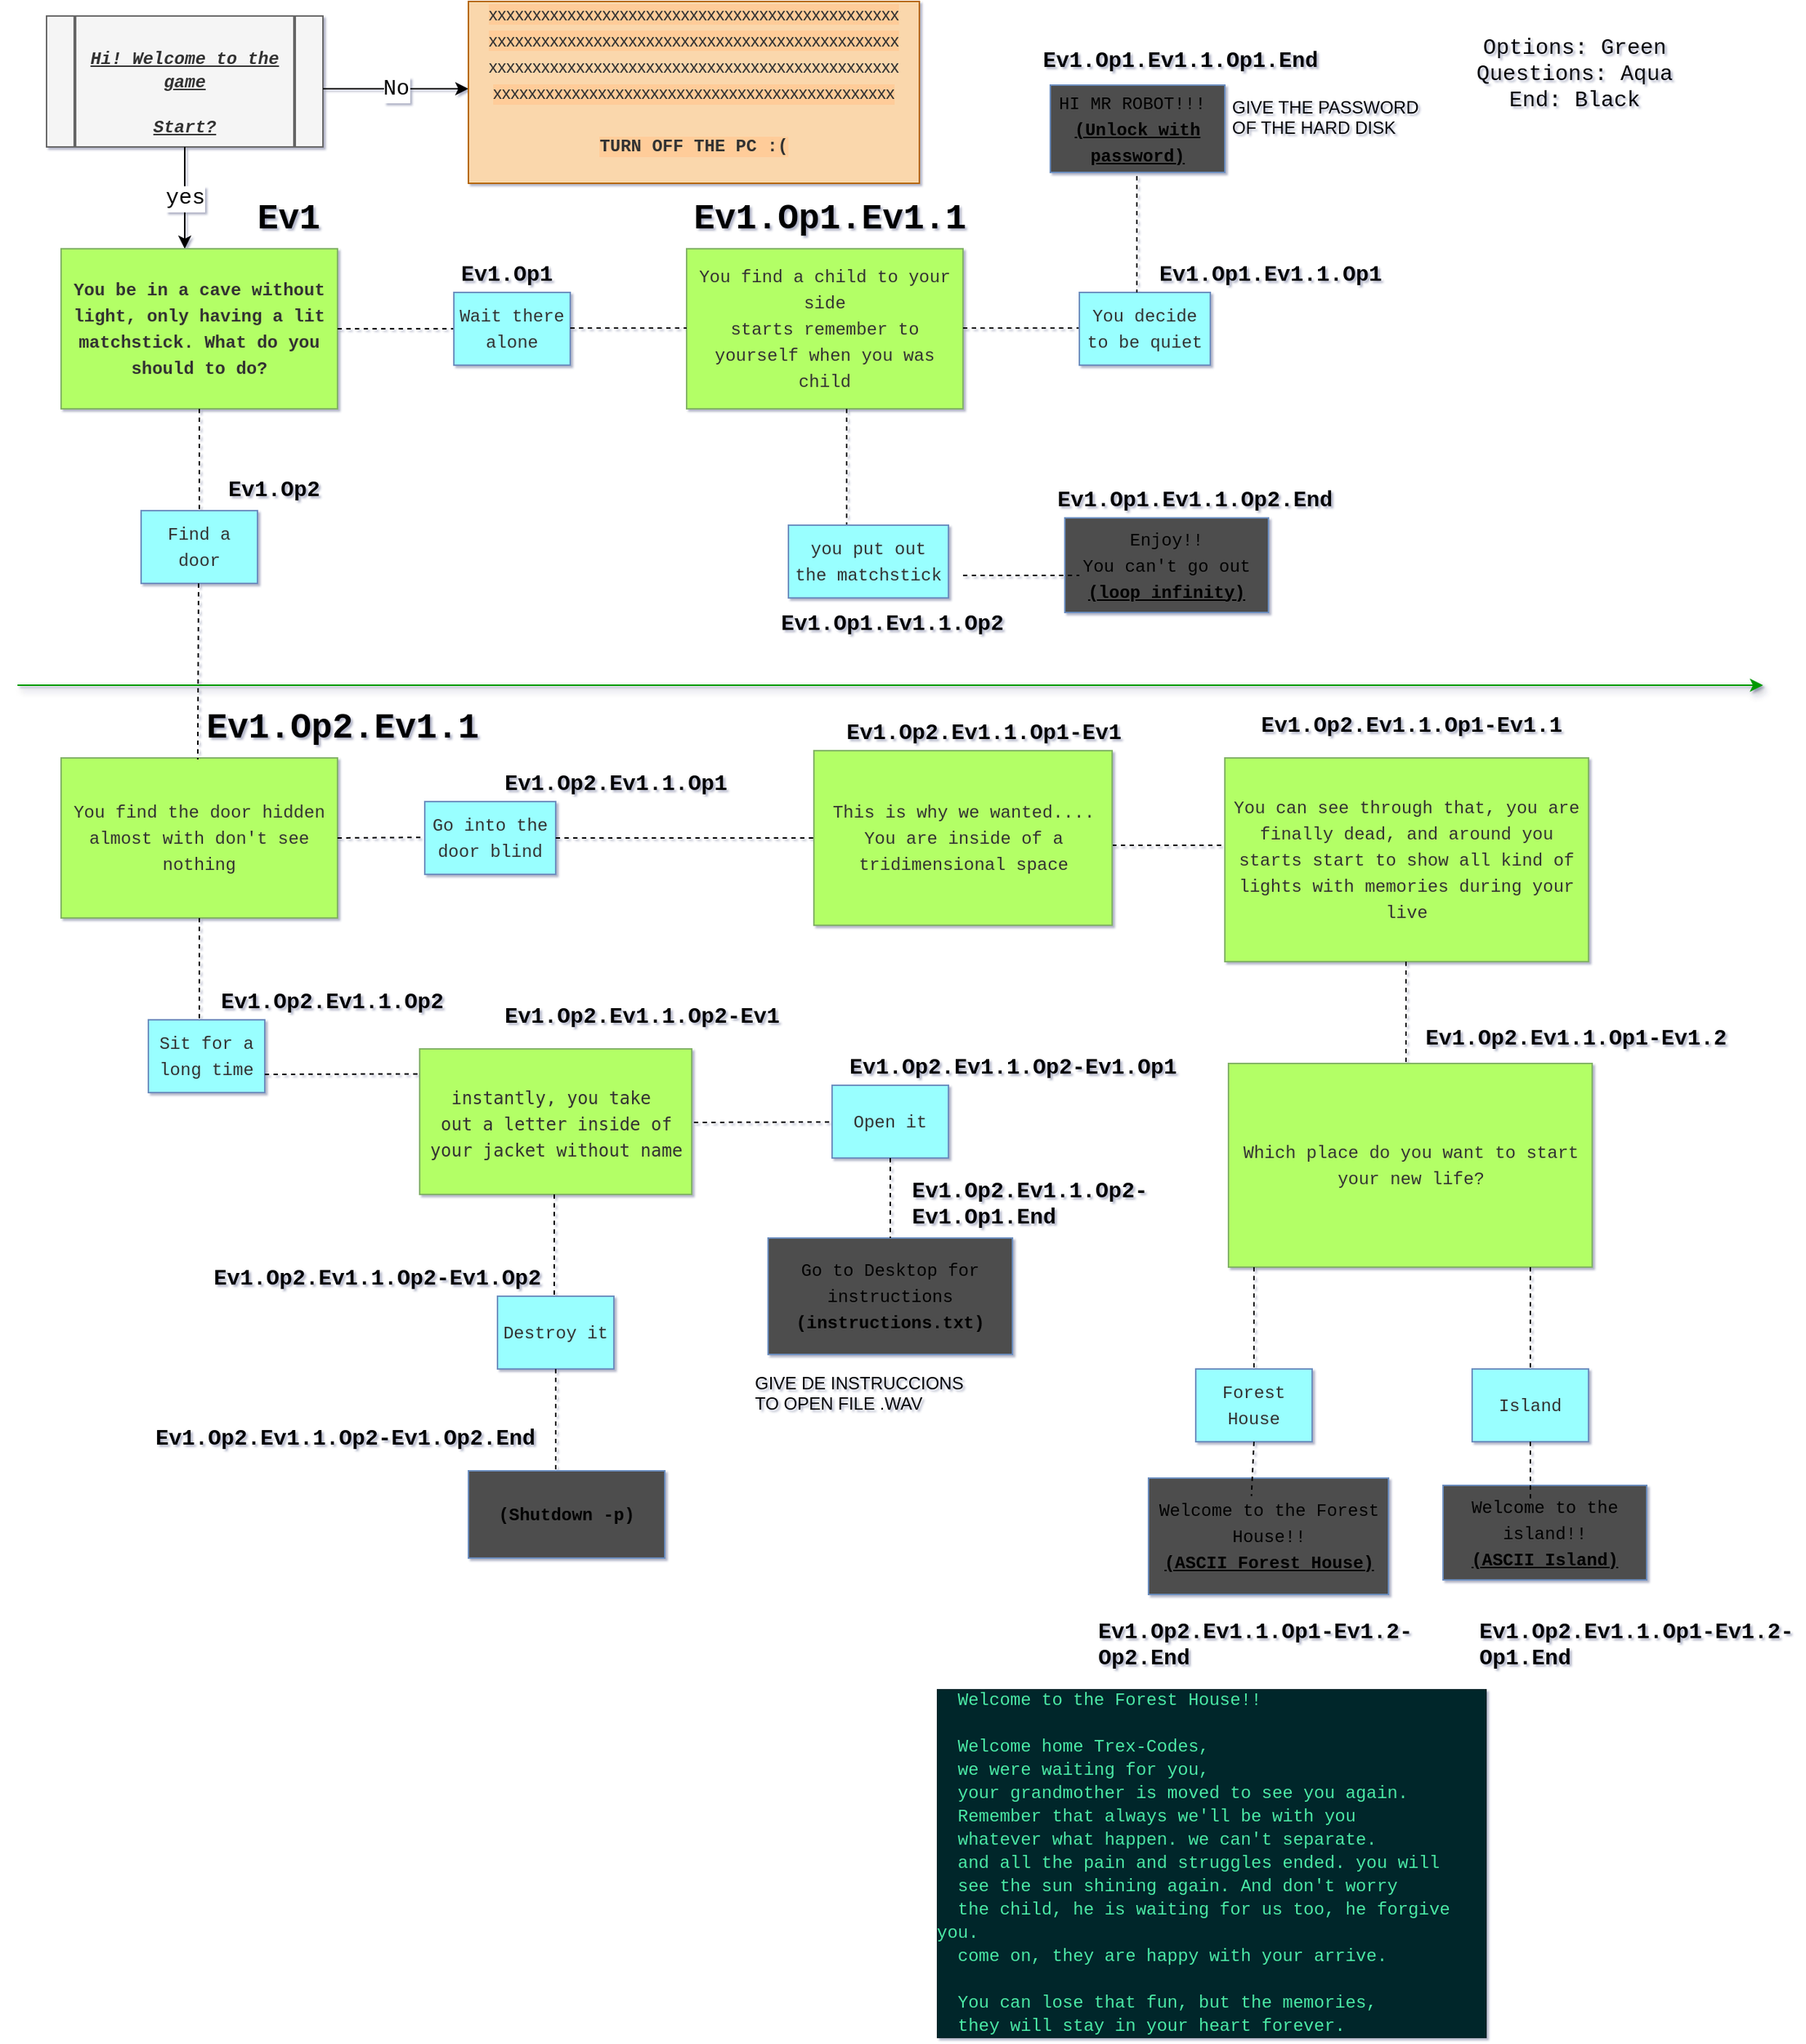 <mxfile>
    <diagram id="9uVwyfsfCK1pvOovjBuG" name="Página-1">
        <mxGraphModel dx="960" dy="790" grid="1" gridSize="10" guides="1" tooltips="1" connect="1" arrows="1" fold="1" page="0" pageScale="1" pageWidth="1200" pageHeight="1920" background="none" math="0" shadow="1">
            <root>
                <mxCell id="0"/>
                <mxCell id="1" parent="0"/>
                <mxCell id="Qtg1uJjCrPA5Q5Fs2Zk5-1" value="" style="shape=process;whiteSpace=wrap;html=1;backgroundOutline=1;fillColor=#f5f5f5;strokeColor=#666666;fontColor=#333333;" parent="1" vertex="1">
                    <mxGeometry x="20" y="20" width="190" height="90" as="geometry"/>
                </mxCell>
                <mxCell id="Qtg1uJjCrPA5Q5Fs2Zk5-2" value="&lt;b&gt;&lt;i&gt;&lt;u&gt;&lt;font face=&quot;Courier New&quot;&gt;&lt;br&gt;Hi! Welcome to the game&lt;br&gt;&lt;br&gt;Start?&lt;/font&gt;&lt;/u&gt;&lt;/i&gt;&lt;/b&gt;" style="text;html=1;fillColor=#f5f5f5;align=center;verticalAlign=middle;whiteSpace=wrap;rounded=0;strokeColor=#666666;fontColor=#333333;" parent="1" vertex="1">
                    <mxGeometry x="40" y="20" width="150" height="90" as="geometry"/>
                </mxCell>
                <mxCell id="Qtg1uJjCrPA5Q5Fs2Zk5-4" value="&lt;font style=&quot;font-size: 15px;&quot;&gt;No&lt;br&gt;&lt;/font&gt;" style="endArrow=classic;html=1;rounded=0;fontFamily=Courier New;" parent="1" edge="1">
                    <mxGeometry relative="1" as="geometry">
                        <mxPoint x="210" y="70" as="sourcePoint"/>
                        <mxPoint x="310" y="70" as="targetPoint"/>
                        <Array as="points"/>
                    </mxGeometry>
                </mxCell>
                <mxCell id="Qtg1uJjCrPA5Q5Fs2Zk5-6" value="&lt;font style=&quot;font-size: 15px;&quot;&gt;yes&lt;/font&gt;" style="endArrow=classic;html=1;rounded=0;fontFamily=Courier New;exitX=0.5;exitY=1;exitDx=0;exitDy=0;" parent="1" source="Qtg1uJjCrPA5Q5Fs2Zk5-2" edge="1">
                    <mxGeometry relative="1" as="geometry">
                        <mxPoint x="120" y="150" as="sourcePoint"/>
                        <mxPoint x="115" y="180" as="targetPoint"/>
                        <Array as="points"/>
                    </mxGeometry>
                </mxCell>
                <mxCell id="Qtg1uJjCrPA5Q5Fs2Zk5-8" value="Text" style="text;html=1;align=center;verticalAlign=middle;resizable=0;points=[];autosize=1;strokeColor=none;fillColor=none;fontSize=15;fontFamily=Courier New;" parent="1" vertex="1">
                    <mxGeometry x="320" y="45" width="60" height="30" as="geometry"/>
                </mxCell>
                <mxCell id="Qtg1uJjCrPA5Q5Fs2Zk5-9" value="&lt;font color=&quot;#333333&quot;&gt;&lt;span style=&quot;font-family: &amp;#34;helvetica&amp;#34; ; font-size: 12px ; text-align: left ; background-color: rgb(255 , 204 , 153)&quot;&gt;xxxxxxxxxxxxxxxxxxxxxxxxxxxxxxxxxxxxxxxxxxxxxxx&lt;/span&gt;&lt;br style=&quot;font-family: &amp;#34;helvetica&amp;#34; ; font-size: 12px ; text-align: left&quot;&gt;&lt;span style=&quot;font-family: &amp;#34;helvetica&amp;#34; ; font-size: 12px ; text-align: left ; background-color: rgb(255 , 204 , 153)&quot;&gt;xxxxxxxxxxxxxxxxxxxxxxxxxxxxxxxxxxxxxxxxxxxxxxx&lt;/span&gt;&lt;br style=&quot;font-family: &amp;#34;helvetica&amp;#34; ; font-size: 12px ; text-align: left&quot;&gt;&lt;span style=&quot;font-size: 12px ; text-align: left ; font-family: &amp;#34;helvetica&amp;#34;&quot;&gt;xxxxxxxxxxxxxxxxxxxxxxxxxxxxxxxxxxxxxxxxxxxxxxx&lt;/span&gt;&lt;br style=&quot;font-family: &amp;#34;helvetica&amp;#34; ; font-size: 12px ; text-align: left&quot;&gt;&lt;/font&gt;&lt;span style=&quot;font-size: 12px ; text-align: left ; background-color: rgb(255 , 204 , 153)&quot;&gt;&lt;font color=&quot;#333333&quot;&gt;&lt;font face=&quot;Helvetica&quot;&gt;xxxxxxxxxxxxxxxxxxxxxxxxxxxxxxxxxxxxxxxxxxxxxx&lt;/font&gt;&lt;br&gt;&lt;br&gt;&lt;b&gt;TURN OFF THE PC :(&lt;br&gt;&lt;/b&gt;&lt;/font&gt;&lt;br&gt;&lt;/span&gt;" style="rounded=0;whiteSpace=wrap;html=1;fontFamily=Courier New;fontSize=15;fillColor=#fad7ac;strokeColor=#b46504;" parent="1" vertex="1">
                    <mxGeometry x="310" y="10" width="310" height="125" as="geometry"/>
                </mxCell>
                <mxCell id="Qtg1uJjCrPA5Q5Fs2Zk5-13" value="&lt;font style=&quot;font-size: 12px&quot; color=&quot;#333333&quot;&gt;&lt;b&gt;You be in a cave without light, only having a lit matchstick. What do you should to do?&lt;/b&gt;&lt;/font&gt;" style="rounded=0;whiteSpace=wrap;html=1;fontFamily=Courier New;fontSize=15;fillColor=#B3FF66;strokeColor=#82b366;" parent="1" vertex="1">
                    <mxGeometry x="30" y="180" width="190" height="110" as="geometry"/>
                </mxCell>
                <mxCell id="Qtg1uJjCrPA5Q5Fs2Zk5-14" value="" style="endArrow=none;dashed=1;html=1;rounded=0;fontFamily=Courier New;fontSize=12;exitX=1;exitY=0.5;exitDx=0;exitDy=0;" parent="1" source="Qtg1uJjCrPA5Q5Fs2Zk5-13" edge="1">
                    <mxGeometry width="50" height="50" relative="1" as="geometry">
                        <mxPoint x="350" y="260" as="sourcePoint"/>
                        <mxPoint x="300" y="235" as="targetPoint"/>
                    </mxGeometry>
                </mxCell>
                <mxCell id="Qtg1uJjCrPA5Q5Fs2Zk5-16" value="&lt;font color=&quot;#333333&quot;&gt;&lt;span style=&quot;font-size: 12px&quot;&gt;Wait &lt;/span&gt;&lt;span style=&quot;font-size: 12px&quot;&gt;there alone&lt;/span&gt;&lt;/font&gt;" style="rounded=0;whiteSpace=wrap;html=1;fontFamily=Courier New;fontSize=15;fillColor=#99FFFF;strokeColor=#6c8ebf;" parent="1" vertex="1">
                    <mxGeometry x="300" y="210" width="80" height="50" as="geometry"/>
                </mxCell>
                <mxCell id="Qtg1uJjCrPA5Q5Fs2Zk5-17" value="" style="endArrow=none;dashed=1;html=1;rounded=0;fontFamily=Courier New;fontSize=12;exitX=0.5;exitY=1;exitDx=0;exitDy=0;" parent="1" source="Qtg1uJjCrPA5Q5Fs2Zk5-13" edge="1">
                    <mxGeometry width="50" height="50" relative="1" as="geometry">
                        <mxPoint x="110" y="310" as="sourcePoint"/>
                        <mxPoint x="125" y="370" as="targetPoint"/>
                    </mxGeometry>
                </mxCell>
                <mxCell id="Qtg1uJjCrPA5Q5Fs2Zk5-18" value="&lt;span style=&quot;font-size: 12px&quot;&gt;&lt;font color=&quot;#333333&quot;&gt;Find a door&lt;/font&gt;&lt;/span&gt;" style="rounded=0;whiteSpace=wrap;html=1;fontFamily=Courier New;fontSize=15;fillColor=#99FFFF;strokeColor=#6c8ebf;" parent="1" vertex="1">
                    <mxGeometry x="85" y="360" width="80" height="50" as="geometry"/>
                </mxCell>
                <mxCell id="Qtg1uJjCrPA5Q5Fs2Zk5-20" value="&lt;h1&gt;Ev1&lt;/h1&gt;" style="text;html=1;strokeColor=none;fillColor=none;spacing=5;spacingTop=-20;whiteSpace=wrap;overflow=hidden;rounded=0;fontFamily=Courier New;fontSize=12;" parent="1" vertex="1">
                    <mxGeometry x="160" y="140" width="80" height="40" as="geometry"/>
                </mxCell>
                <mxCell id="Qtg1uJjCrPA5Q5Fs2Zk5-22" value="&lt;h1 style=&quot;font-size: 15px;&quot;&gt;&lt;span style=&quot;background-color: initial;&quot;&gt;Ev1.&lt;/span&gt;Op1&lt;/h1&gt;" style="text;html=1;strokeColor=none;fillColor=none;spacing=5;spacingTop=-20;whiteSpace=wrap;overflow=hidden;rounded=0;fontFamily=Courier New;fontSize=12;" parent="1" vertex="1">
                    <mxGeometry x="300" y="190" width="80" height="40" as="geometry"/>
                </mxCell>
                <mxCell id="Qtg1uJjCrPA5Q5Fs2Zk5-24" value="&lt;font style=&quot;font-size: 12px&quot;&gt;&lt;font color=&quot;#333333&quot;&gt;&lt;span style=&quot;font-size: 12px&quot;&gt;You find a child to your side&lt;/span&gt;&lt;br&gt;&lt;span style=&quot;font-size: 12px&quot;&gt;starts remember to yourself when you was child&lt;/span&gt;&lt;/font&gt;&lt;br&gt;&lt;/font&gt;" style="rounded=0;whiteSpace=wrap;html=1;fontFamily=Courier New;fontSize=15;fillColor=#B3FF66;strokeColor=#82b366;" parent="1" vertex="1">
                    <mxGeometry x="460" y="180" width="190" height="110" as="geometry"/>
                </mxCell>
                <mxCell id="Qtg1uJjCrPA5Q5Fs2Zk5-25" value="" style="endArrow=none;dashed=1;html=1;rounded=0;fontFamily=Courier New;fontSize=12;exitX=1;exitY=0.5;exitDx=0;exitDy=0;" parent="1" edge="1">
                    <mxGeometry width="50" height="50" relative="1" as="geometry">
                        <mxPoint x="380" y="234.5" as="sourcePoint"/>
                        <mxPoint x="460" y="234.5" as="targetPoint"/>
                    </mxGeometry>
                </mxCell>
                <mxCell id="Qtg1uJjCrPA5Q5Fs2Zk5-26" value="&lt;h1&gt;Ev1.Op1.Ev1.1&lt;/h1&gt;" style="text;html=1;strokeColor=none;fillColor=none;spacing=5;spacingTop=-20;whiteSpace=wrap;overflow=hidden;rounded=0;fontFamily=Courier New;fontSize=12;" parent="1" vertex="1">
                    <mxGeometry x="460" y="140" width="210" height="40" as="geometry"/>
                </mxCell>
                <mxCell id="Qtg1uJjCrPA5Q5Fs2Zk5-28" value="" style="endArrow=none;dashed=1;html=1;rounded=0;fontFamily=Courier New;fontSize=12;exitX=1;exitY=0.5;exitDx=0;exitDy=0;" parent="1" edge="1">
                    <mxGeometry width="50" height="50" relative="1" as="geometry">
                        <mxPoint x="650" y="234.5" as="sourcePoint"/>
                        <mxPoint x="730" y="234.5" as="targetPoint"/>
                    </mxGeometry>
                </mxCell>
                <mxCell id="Qtg1uJjCrPA5Q5Fs2Zk5-29" value="" style="endArrow=none;dashed=1;html=1;rounded=0;fontFamily=Courier New;fontSize=12;exitX=0.5;exitY=1;exitDx=0;exitDy=0;" parent="1" edge="1">
                    <mxGeometry width="50" height="50" relative="1" as="geometry">
                        <mxPoint x="570" y="290" as="sourcePoint"/>
                        <mxPoint x="570" y="370" as="targetPoint"/>
                    </mxGeometry>
                </mxCell>
                <mxCell id="Qtg1uJjCrPA5Q5Fs2Zk5-30" value="&lt;h1 style=&quot;font-size: 15px;&quot;&gt;Ev1.Op1.Ev1.1&lt;span style=&quot;background-color: initial;&quot;&gt;.&lt;/span&gt;Op2&lt;/h1&gt;" style="text;html=1;strokeColor=none;fillColor=none;spacing=5;spacingTop=-20;whiteSpace=wrap;overflow=hidden;rounded=0;fontFamily=Courier New;fontSize=12;" parent="1" vertex="1">
                    <mxGeometry x="520" y="430" width="180" height="20" as="geometry"/>
                </mxCell>
                <mxCell id="Qtg1uJjCrPA5Q5Fs2Zk5-31" value="&lt;span style=&quot;font-size: 12px&quot;&gt;&lt;font color=&quot;#333333&quot;&gt;you put out the matchstick&lt;/font&gt;&lt;/span&gt;" style="rounded=0;whiteSpace=wrap;html=1;fontFamily=Courier New;fontSize=15;fillColor=#99FFFF;strokeColor=#6c8ebf;" parent="1" vertex="1">
                    <mxGeometry x="530" y="370" width="110" height="50" as="geometry"/>
                </mxCell>
                <mxCell id="Qtg1uJjCrPA5Q5Fs2Zk5-32" value="&lt;span style=&quot;font-size: 12px&quot;&gt;&lt;font color=&quot;#333333&quot;&gt;You decide to be quiet&lt;/font&gt;&lt;/span&gt;" style="rounded=0;whiteSpace=wrap;html=1;fontFamily=Courier New;fontSize=15;fillColor=#99FFFF;strokeColor=#6c8ebf;" parent="1" vertex="1">
                    <mxGeometry x="730" y="210" width="90" height="50" as="geometry"/>
                </mxCell>
                <mxCell id="Qtg1uJjCrPA5Q5Fs2Zk5-33" value="&lt;h1 style=&quot;font-size: 15px;&quot;&gt;Ev1.Op1.Ev1.1&lt;span style=&quot;background-color: initial;&quot;&gt;.&lt;/span&gt;Op1&lt;/h1&gt;" style="text;html=1;strokeColor=none;fillColor=none;spacing=5;spacingTop=-20;whiteSpace=wrap;overflow=hidden;rounded=0;fontFamily=Courier New;fontSize=12;" parent="1" vertex="1">
                    <mxGeometry x="780" y="190" width="170" height="20" as="geometry"/>
                </mxCell>
                <mxCell id="Qtg1uJjCrPA5Q5Fs2Zk5-35" value="" style="endArrow=none;dashed=1;html=1;rounded=0;fontFamily=Courier New;fontSize=12;exitX=0.5;exitY=1;exitDx=0;exitDy=0;" parent="1" edge="1">
                    <mxGeometry width="50" height="50" relative="1" as="geometry">
                        <mxPoint x="769.5" y="130" as="sourcePoint"/>
                        <mxPoint x="769.5" y="210" as="targetPoint"/>
                    </mxGeometry>
                </mxCell>
                <mxCell id="Qtg1uJjCrPA5Q5Fs2Zk5-36" value="Options: Green&lt;br&gt;Questions: Aqua&lt;br&gt;End: Black" style="text;html=1;align=center;verticalAlign=middle;resizable=0;points=[];autosize=1;strokeColor=none;fillColor=none;fontSize=15;fontFamily=Courier New;" parent="1" vertex="1">
                    <mxGeometry x="990" y="25" width="160" height="70" as="geometry"/>
                </mxCell>
                <mxCell id="Qtg1uJjCrPA5Q5Fs2Zk5-37" value="&lt;font style=&quot;font-size: 12px;&quot;&gt;&lt;font style=&quot;font-size: 12px;&quot;&gt;HI MR ROBOT!!!&amp;nbsp;&lt;br style=&quot;&quot;&gt;&lt;/font&gt;&lt;b style=&quot;&quot;&gt;&lt;u style=&quot;&quot;&gt;(Unlock with password)&lt;/u&gt;&lt;/b&gt;&lt;/font&gt;" style="rounded=0;whiteSpace=wrap;html=1;fontFamily=Courier New;fontSize=15;fillColor=#4D4D4D;strokeColor=#6c8ebf;" parent="1" vertex="1">
                    <mxGeometry x="710" y="67.5" width="120" height="60" as="geometry"/>
                </mxCell>
                <mxCell id="Qtg1uJjCrPA5Q5Fs2Zk5-39" value="&lt;h1 style=&quot;font-size: 15px;&quot;&gt;&lt;span style=&quot;background-color: initial;&quot;&gt;Ev1.Op1.Ev1.1&lt;/span&gt;&lt;span style=&quot;background-color: initial;&quot;&gt;.&lt;/span&gt;&lt;span style=&quot;background-color: initial;&quot;&gt;Op1.&lt;/span&gt;End&lt;/h1&gt;&lt;div&gt;&lt;br&gt;&lt;/div&gt;" style="text;html=1;strokeColor=none;fillColor=none;spacing=5;spacingTop=-20;whiteSpace=wrap;overflow=hidden;rounded=0;fontFamily=Courier New;fontSize=12;" parent="1" vertex="1">
                    <mxGeometry x="700" y="42.5" width="210" height="25" as="geometry"/>
                </mxCell>
                <mxCell id="Qtg1uJjCrPA5Q5Fs2Zk5-40" value="" style="endArrow=none;dashed=1;html=1;rounded=0;fontFamily=Courier New;fontSize=12;exitX=1;exitY=0.5;exitDx=0;exitDy=0;" parent="1" edge="1">
                    <mxGeometry width="50" height="50" relative="1" as="geometry">
                        <mxPoint x="752.5" y="590" as="sourcePoint"/>
                        <mxPoint x="832.5" y="590" as="targetPoint"/>
                    </mxGeometry>
                </mxCell>
                <mxCell id="Qtg1uJjCrPA5Q5Fs2Zk5-41" value="&lt;font style=&quot;font-size: 12px;&quot;&gt;Enjoy!!&lt;br&gt;You can't go out&lt;br&gt;&lt;b&gt;&lt;u&gt;(loop infinity)&lt;/u&gt;&lt;/b&gt;&lt;br&gt;&lt;/font&gt;" style="rounded=0;whiteSpace=wrap;html=1;fontFamily=Courier New;fontSize=15;fillColor=#4D4D4D;strokeColor=#6c8ebf;" parent="1" vertex="1">
                    <mxGeometry x="720" y="365" width="140" height="65" as="geometry"/>
                </mxCell>
                <mxCell id="Qtg1uJjCrPA5Q5Fs2Zk5-42" value="&lt;h1 style=&quot;font-size: 15px;&quot;&gt;&lt;span style=&quot;background-color: initial;&quot;&gt;Ev1.Op1.Ev1.1&lt;/span&gt;&lt;span style=&quot;background-color: initial;&quot;&gt;.&lt;/span&gt;&lt;span style=&quot;background-color: initial;&quot;&gt;Op2&lt;/span&gt;.End&lt;/h1&gt;&lt;div&gt;&lt;br&gt;&lt;/div&gt;" style="text;html=1;strokeColor=none;fillColor=none;spacing=5;spacingTop=-20;whiteSpace=wrap;overflow=hidden;rounded=0;fontFamily=Courier New;fontSize=12;" parent="1" vertex="1">
                    <mxGeometry x="710" y="345" width="200" height="25" as="geometry"/>
                </mxCell>
                <mxCell id="Qtg1uJjCrPA5Q5Fs2Zk5-43" value="&lt;font&gt;&lt;span style=&quot;font-size: 12px&quot;&gt;&lt;font color=&quot;#333333&quot;&gt;You find the door hidden almost with don't see nothing&lt;/font&gt;&lt;/span&gt;&lt;br&gt;&lt;/font&gt;" style="rounded=0;whiteSpace=wrap;html=1;fontFamily=Courier New;fontSize=15;fillColor=#B3FF66;strokeColor=#82b366;" parent="1" vertex="1">
                    <mxGeometry x="30" y="530" width="190" height="110" as="geometry"/>
                </mxCell>
                <mxCell id="Qtg1uJjCrPA5Q5Fs2Zk5-44" value="" style="endArrow=none;dashed=1;html=1;rounded=0;fontFamily=Courier New;fontSize=12;exitX=0.5;exitY=1;exitDx=0;exitDy=0;entryX=-0.005;entryY=1.025;entryDx=0;entryDy=0;entryPerimeter=0;" parent="1" target="Qtg1uJjCrPA5Q5Fs2Zk5-52" edge="1">
                    <mxGeometry width="50" height="50" relative="1" as="geometry">
                        <mxPoint x="124.5" y="410" as="sourcePoint"/>
                        <mxPoint x="124.5" y="490" as="targetPoint"/>
                    </mxGeometry>
                </mxCell>
                <mxCell id="Qtg1uJjCrPA5Q5Fs2Zk5-49" value="&lt;h1 style=&quot;font-size: 15px;&quot;&gt;&lt;span style=&quot;background-color: initial;&quot;&gt;Ev1.&lt;/span&gt;Op2&lt;/h1&gt;" style="text;html=1;strokeColor=none;fillColor=none;spacing=5;spacingTop=-20;whiteSpace=wrap;overflow=hidden;rounded=0;fontFamily=Courier New;fontSize=12;" parent="1" vertex="1">
                    <mxGeometry x="140" y="337.5" width="80" height="40" as="geometry"/>
                </mxCell>
                <mxCell id="Qtg1uJjCrPA5Q5Fs2Zk5-52" value="&lt;h1&gt;Ev1.Op2.Ev1.1&lt;/h1&gt;" style="text;html=1;strokeColor=none;fillColor=none;spacing=5;spacingTop=-20;whiteSpace=wrap;overflow=hidden;rounded=0;fontFamily=Courier New;fontSize=12;" parent="1" vertex="1">
                    <mxGeometry x="125" y="490" width="210" height="40" as="geometry"/>
                </mxCell>
                <mxCell id="r63pEHake4h-wbilJ2U2-1" value="" style="html=1;strokeColor=#009900;shadow=1;fillColor=#97D077;" parent="1" edge="1">
                    <mxGeometry width="50" height="50" relative="1" as="geometry">
                        <mxPoint y="480" as="sourcePoint"/>
                        <mxPoint x="1200" y="480" as="targetPoint"/>
                    </mxGeometry>
                </mxCell>
                <mxCell id="r63pEHake4h-wbilJ2U2-7" value="" style="endArrow=none;dashed=1;html=1;rounded=0;fontFamily=Courier New;fontSize=12;exitX=1;exitY=0.5;exitDx=0;exitDy=0;" parent="1" source="Qtg1uJjCrPA5Q5Fs2Zk5-43" edge="1">
                    <mxGeometry width="50" height="50" relative="1" as="geometry">
                        <mxPoint x="230" y="585" as="sourcePoint"/>
                        <mxPoint x="290" y="584.5" as="targetPoint"/>
                    </mxGeometry>
                </mxCell>
                <mxCell id="r63pEHake4h-wbilJ2U2-8" value="" style="endArrow=none;dashed=1;html=1;rounded=0;fontFamily=Courier New;fontSize=12;exitX=0.5;exitY=1;exitDx=0;exitDy=0;" parent="1" edge="1">
                    <mxGeometry width="50" height="50" relative="1" as="geometry">
                        <mxPoint x="125" y="640" as="sourcePoint"/>
                        <mxPoint x="125" y="720" as="targetPoint"/>
                    </mxGeometry>
                </mxCell>
                <mxCell id="r63pEHake4h-wbilJ2U2-9" value="&lt;font style=&quot;font-size: 12px&quot; color=&quot;#333333&quot;&gt;Go into the door blind&lt;/font&gt;" style="rounded=0;whiteSpace=wrap;html=1;fontFamily=Courier New;fontSize=15;fillColor=#99FFFF;strokeColor=#6c8ebf;" parent="1" vertex="1">
                    <mxGeometry x="280" y="560" width="90" height="50" as="geometry"/>
                </mxCell>
                <mxCell id="r63pEHake4h-wbilJ2U2-10" value="&lt;font style=&quot;font-size: 12px&quot; color=&quot;#333333&quot;&gt;Sit for a long time&lt;/font&gt;" style="rounded=0;whiteSpace=wrap;html=1;fontFamily=Courier New;fontSize=15;fillColor=#99FFFF;strokeColor=#6c8ebf;" parent="1" vertex="1">
                    <mxGeometry x="90" y="710" width="80" height="50" as="geometry"/>
                </mxCell>
                <mxCell id="r63pEHake4h-wbilJ2U2-12" value="&lt;h1 style=&quot;font-size: 15px&quot;&gt;Ev1.Op2.Ev1.1.Op1&lt;/h1&gt;" style="text;html=1;strokeColor=none;fillColor=none;spacing=5;spacingTop=-20;whiteSpace=wrap;overflow=hidden;rounded=0;fontFamily=Courier New;fontSize=12;" parent="1" vertex="1">
                    <mxGeometry x="330" y="540" width="190" height="40" as="geometry"/>
                </mxCell>
                <mxCell id="r63pEHake4h-wbilJ2U2-13" value="&lt;h1 style=&quot;font-size: 15px&quot;&gt;Ev1.Op2.Ev1.1.Op2&lt;/h1&gt;&lt;div&gt;&lt;br&gt;&lt;/div&gt;" style="text;html=1;strokeColor=none;fillColor=none;spacing=5;spacingTop=-20;whiteSpace=wrap;overflow=hidden;rounded=0;fontFamily=Courier New;fontSize=12;" parent="1" vertex="1">
                    <mxGeometry x="135" y="690" width="190" height="40" as="geometry"/>
                </mxCell>
                <mxCell id="r63pEHake4h-wbilJ2U2-14" value="&lt;div&gt;&lt;font style=&quot;font-size: 12px&quot; face=&quot;Courier New&quot; color=&quot;#333333&quot;&gt;&lt;font style=&quot;font-size: 12px&quot;&gt;This is why we wanted.... &lt;/font&gt;&lt;br&gt;&lt;/font&gt;&lt;/div&gt;&lt;div&gt;&lt;font style=&quot;font-size: 12px&quot; face=&quot;Courier New&quot;&gt;&lt;font color=&quot;#333333&quot;&gt;You are inside of a tridimensional space&lt;/font&gt;&lt;br&gt;&lt;/font&gt;&lt;/div&gt;" style="rounded=0;whiteSpace=wrap;html=1;fontFamily=Courier New;fontSize=15;fillColor=#B3FF66;strokeColor=#82b366;" parent="1" vertex="1">
                    <mxGeometry x="547.5" y="525" width="205" height="120" as="geometry"/>
                </mxCell>
                <mxCell id="r63pEHake4h-wbilJ2U2-15" value="" style="endArrow=none;dashed=1;html=1;rounded=0;fontFamily=Courier New;fontSize=12;exitX=1;exitY=0.5;exitDx=0;exitDy=0;entryX=0;entryY=0.5;entryDx=0;entryDy=0;" parent="1" source="r63pEHake4h-wbilJ2U2-9" target="r63pEHake4h-wbilJ2U2-14" edge="1">
                    <mxGeometry width="50" height="50" relative="1" as="geometry">
                        <mxPoint x="380" y="584.5" as="sourcePoint"/>
                        <mxPoint x="510" y="584" as="targetPoint"/>
                    </mxGeometry>
                </mxCell>
                <mxCell id="r63pEHake4h-wbilJ2U2-16" value="&lt;div align=&quot;center&quot;&gt;&lt;pre class=&quot;tw-data-text tw-text-large tw-ta&quot; id=&quot;tw-target-text&quot; dir=&quot;ltr&quot;&gt;&lt;font style=&quot;font-size: 12px&quot;&gt;&lt;font color=&quot;#333333&quot;&gt;&lt;span class=&quot;Y2IQFc&quot; lang=&quot;en&quot;&gt;instantly&lt;/span&gt;, you take &lt;br&gt;out a letter inside of&lt;br&gt;your jacket without name&lt;/font&gt;&lt;br&gt;&lt;/font&gt;&lt;/pre&gt;&lt;/div&gt;" style="rounded=0;whiteSpace=wrap;html=1;fontFamily=Courier New;fontSize=15;fillColor=#B3FF66;strokeColor=#82b366;align=center;" parent="1" vertex="1">
                    <mxGeometry x="276.5" y="730" width="187" height="100" as="geometry"/>
                </mxCell>
                <mxCell id="r63pEHake4h-wbilJ2U2-17" value="" style="endArrow=none;dashed=1;html=1;rounded=0;fontFamily=Courier New;fontSize=12;exitX=1;exitY=0.75;exitDx=0;exitDy=0;entryX=-0.005;entryY=0.172;entryDx=0;entryDy=0;entryPerimeter=0;" parent="1" source="r63pEHake4h-wbilJ2U2-10" target="r63pEHake4h-wbilJ2U2-16" edge="1">
                    <mxGeometry width="50" height="50" relative="1" as="geometry">
                        <mxPoint x="170" y="750.5" as="sourcePoint"/>
                        <mxPoint x="230" y="750" as="targetPoint"/>
                    </mxGeometry>
                </mxCell>
                <mxCell id="r63pEHake4h-wbilJ2U2-18" value="" style="endArrow=none;dashed=1;html=1;rounded=0;fontFamily=Courier New;fontSize=12;exitX=1;exitY=0.5;exitDx=0;exitDy=0;" parent="1" edge="1">
                    <mxGeometry width="50" height="50" relative="1" as="geometry">
                        <mxPoint x="650.0" y="404.5" as="sourcePoint"/>
                        <mxPoint x="730.0" y="404.5" as="targetPoint"/>
                    </mxGeometry>
                </mxCell>
                <mxCell id="r63pEHake4h-wbilJ2U2-19" value="&lt;font style=&quot;font-size: 12px&quot; color=&quot;#333333&quot;&gt;You can see through that, you are finally dead, and around you starts start to show all kind of lights with memories during your live&lt;/font&gt;&lt;font style=&quot;font-size: 12px&quot;&gt;&lt;br&gt;&lt;/font&gt;" style="rounded=0;whiteSpace=wrap;html=1;fontFamily=Courier New;fontSize=15;fillColor=#B3FF66;strokeColor=#82b366;" parent="1" vertex="1">
                    <mxGeometry x="830" y="530" width="250" height="140" as="geometry"/>
                </mxCell>
                <mxCell id="r63pEHake4h-wbilJ2U2-21" value="" style="endArrow=none;dashed=1;html=1;rounded=0;fontFamily=Courier New;fontSize=12;exitX=0.5;exitY=1;exitDx=0;exitDy=0;" parent="1" edge="1">
                    <mxGeometry width="50" height="50" relative="1" as="geometry">
                        <mxPoint x="954.5" y="670" as="sourcePoint"/>
                        <mxPoint x="954.5" y="750" as="targetPoint"/>
                    </mxGeometry>
                </mxCell>
                <mxCell id="r63pEHake4h-wbilJ2U2-22" value="&lt;font style=&quot;font-size: 12px&quot;&gt;Welcome to the island!!&lt;br&gt;&lt;b&gt;&lt;u&gt;(ASCII Island)&lt;/u&gt;&lt;/b&gt;&lt;br&gt;&lt;/font&gt;" style="rounded=0;whiteSpace=wrap;html=1;fontFamily=Courier New;fontSize=15;fillColor=#4D4D4D;strokeColor=#6c8ebf;" parent="1" vertex="1">
                    <mxGeometry x="980" y="1030" width="140" height="65" as="geometry"/>
                </mxCell>
                <mxCell id="r63pEHake4h-wbilJ2U2-23" value="" style="endArrow=none;dashed=1;html=1;rounded=0;fontFamily=Courier New;fontSize=12;exitX=1;exitY=0.75;exitDx=0;exitDy=0;entryX=-0.005;entryY=0.172;entryDx=0;entryDy=0;entryPerimeter=0;" parent="1" edge="1">
                    <mxGeometry width="50" height="50" relative="1" as="geometry">
                        <mxPoint x="465" y="780.5" as="sourcePoint"/>
                        <mxPoint x="570.565" y="780.2" as="targetPoint"/>
                    </mxGeometry>
                </mxCell>
                <mxCell id="r63pEHake4h-wbilJ2U2-24" value="" style="endArrow=none;dashed=1;html=1;rounded=0;fontFamily=Courier New;fontSize=12;exitX=0.5;exitY=1;exitDx=0;exitDy=0;" parent="1" edge="1">
                    <mxGeometry width="50" height="50" relative="1" as="geometry">
                        <mxPoint x="369" y="830" as="sourcePoint"/>
                        <mxPoint x="369" y="910" as="targetPoint"/>
                    </mxGeometry>
                </mxCell>
                <mxCell id="r63pEHake4h-wbilJ2U2-25" value="&lt;font style=&quot;font-size: 12px&quot; color=&quot;#333333&quot;&gt;Open it&lt;/font&gt;" style="rounded=0;whiteSpace=wrap;html=1;fontFamily=Courier New;fontSize=15;fillColor=#99FFFF;strokeColor=#6c8ebf;" parent="1" vertex="1">
                    <mxGeometry x="560" y="755" width="80" height="50" as="geometry"/>
                </mxCell>
                <mxCell id="r63pEHake4h-wbilJ2U2-26" value="&lt;font style=&quot;font-size: 12px&quot; color=&quot;#333333&quot;&gt;Destroy it&lt;/font&gt;" style="rounded=0;whiteSpace=wrap;html=1;fontFamily=Courier New;fontSize=15;fillColor=#99FFFF;strokeColor=#6c8ebf;" parent="1" vertex="1">
                    <mxGeometry x="330" y="900" width="80" height="50" as="geometry"/>
                </mxCell>
                <mxCell id="r63pEHake4h-wbilJ2U2-27" value="&lt;font style=&quot;font-size: 12px&quot; color=&quot;#333333&quot;&gt;Island&lt;/font&gt;" style="rounded=0;whiteSpace=wrap;html=1;fontFamily=Courier New;fontSize=15;fillColor=#99FFFF;strokeColor=#6c8ebf;" parent="1" vertex="1">
                    <mxGeometry x="1000" y="950" width="80" height="50" as="geometry"/>
                </mxCell>
                <mxCell id="r63pEHake4h-wbilJ2U2-28" value="&lt;font style=&quot;font-size: 12px&quot; color=&quot;#333333&quot;&gt;Which place do you want to start your new life?&lt;/font&gt;&lt;font style=&quot;font-size: 12px&quot;&gt;&lt;br&gt;&lt;/font&gt;" style="rounded=0;whiteSpace=wrap;html=1;fontFamily=Courier New;fontSize=15;fillColor=#B3FF66;strokeColor=#82b366;" parent="1" vertex="1">
                    <mxGeometry x="832.5" y="740" width="250" height="140" as="geometry"/>
                </mxCell>
                <mxCell id="r63pEHake4h-wbilJ2U2-29" value="" style="endArrow=none;dashed=1;html=1;rounded=0;fontFamily=Courier New;fontSize=12;exitX=0.5;exitY=1;exitDx=0;exitDy=0;entryX=0.5;entryY=0;entryDx=0;entryDy=0;" parent="1" target="r63pEHake4h-wbilJ2U2-27" edge="1">
                    <mxGeometry width="50" height="50" relative="1" as="geometry">
                        <mxPoint x="1040.0" y="880" as="sourcePoint"/>
                        <mxPoint x="1040.0" y="960" as="targetPoint"/>
                    </mxGeometry>
                </mxCell>
                <mxCell id="r63pEHake4h-wbilJ2U2-30" value="" style="endArrow=none;dashed=1;html=1;rounded=0;fontFamily=Courier New;fontSize=12;exitX=0.5;exitY=1;exitDx=0;exitDy=0;entryX=0.429;entryY=0.154;entryDx=0;entryDy=0;entryPerimeter=0;" parent="1" source="r63pEHake4h-wbilJ2U2-27" target="r63pEHake4h-wbilJ2U2-22" edge="1">
                    <mxGeometry width="50" height="50" relative="1" as="geometry">
                        <mxPoint x="1050.0" y="880" as="sourcePoint"/>
                        <mxPoint x="1050.0" y="960" as="targetPoint"/>
                    </mxGeometry>
                </mxCell>
                <mxCell id="r63pEHake4h-wbilJ2U2-37" value="&lt;font style=&quot;font-size: 12px&quot;&gt;Welcome to the Forest House!!&lt;br&gt;&lt;b&gt;&lt;u&gt;(ASCII Forest House)&lt;/u&gt;&lt;/b&gt;&lt;br&gt;&lt;/font&gt;" style="rounded=0;whiteSpace=wrap;html=1;fontFamily=Courier New;fontSize=15;fillColor=#4D4D4D;strokeColor=#6c8ebf;" parent="1" vertex="1">
                    <mxGeometry x="777.5" y="1025" width="165" height="80" as="geometry"/>
                </mxCell>
                <mxCell id="r63pEHake4h-wbilJ2U2-38" value="&lt;div&gt;&lt;font style=&quot;font-size: 12px&quot; color=&quot;#333333&quot;&gt;Forest &lt;br&gt;&lt;/font&gt;&lt;/div&gt;&lt;div&gt;&lt;font style=&quot;font-size: 12px&quot;&gt;&lt;font color=&quot;#333333&quot;&gt;House&lt;/font&gt;&lt;br&gt;&lt;/font&gt;&lt;/div&gt;" style="rounded=0;whiteSpace=wrap;html=1;fontFamily=Courier New;fontSize=15;fillColor=#99FFFF;strokeColor=#6c8ebf;" parent="1" vertex="1">
                    <mxGeometry x="810" y="950" width="80" height="50" as="geometry"/>
                </mxCell>
                <mxCell id="r63pEHake4h-wbilJ2U2-39" value="" style="endArrow=none;dashed=1;html=1;rounded=0;fontFamily=Courier New;fontSize=12;exitX=0.5;exitY=1;exitDx=0;exitDy=0;entryX=0.5;entryY=0;entryDx=0;entryDy=0;" parent="1" target="r63pEHake4h-wbilJ2U2-38" edge="1">
                    <mxGeometry width="50" height="50" relative="1" as="geometry">
                        <mxPoint x="850" y="950" as="sourcePoint"/>
                        <mxPoint x="850.0" y="960" as="targetPoint"/>
                    </mxGeometry>
                </mxCell>
                <mxCell id="r63pEHake4h-wbilJ2U2-40" value="" style="endArrow=none;dashed=1;html=1;rounded=0;fontFamily=Courier New;fontSize=12;exitX=0.5;exitY=1;exitDx=0;exitDy=0;entryX=0.429;entryY=0.154;entryDx=0;entryDy=0;entryPerimeter=0;" parent="1" source="r63pEHake4h-wbilJ2U2-38" target="r63pEHake4h-wbilJ2U2-37" edge="1">
                    <mxGeometry width="50" height="50" relative="1" as="geometry">
                        <mxPoint x="860.0" y="880" as="sourcePoint"/>
                        <mxPoint x="860.0" y="960" as="targetPoint"/>
                    </mxGeometry>
                </mxCell>
                <mxCell id="r63pEHake4h-wbilJ2U2-45" value="" style="endArrow=none;dashed=1;html=1;rounded=0;fontFamily=Courier New;fontSize=12;exitX=0.5;exitY=1;exitDx=0;exitDy=0;" parent="1" edge="1">
                    <mxGeometry width="50" height="50" relative="1" as="geometry">
                        <mxPoint x="370" y="950" as="sourcePoint"/>
                        <mxPoint x="370" y="1030" as="targetPoint"/>
                    </mxGeometry>
                </mxCell>
                <mxCell id="r63pEHake4h-wbilJ2U2-46" value="&lt;div&gt;&lt;b style=&quot;font-size: 12px&quot;&gt;(Shutdown -p)&lt;/b&gt;&lt;br&gt;&lt;/div&gt;" style="rounded=0;whiteSpace=wrap;html=1;fontFamily=Courier New;fontSize=15;fillColor=#4D4D4D;strokeColor=#6c8ebf;" parent="1" vertex="1">
                    <mxGeometry x="310" y="1020" width="135" height="60" as="geometry"/>
                </mxCell>
                <mxCell id="r63pEHake4h-wbilJ2U2-47" value="&lt;div&gt;&lt;font style=&quot;font-size: 12px&quot;&gt;Go to Desktop for instruc&lt;/font&gt;&lt;span style=&quot;font-size: 12px&quot;&gt;tions&lt;/span&gt;&lt;/div&gt;&lt;div&gt;&lt;font style=&quot;font-size: 12px&quot;&gt;&lt;b&gt;(instructions.txt)&lt;/b&gt;&lt;br&gt;&lt;/font&gt;&lt;/div&gt;" style="rounded=0;whiteSpace=wrap;html=1;fontFamily=Courier New;fontSize=15;fillColor=#4D4D4D;strokeColor=#6c8ebf;" parent="1" vertex="1">
                    <mxGeometry x="516" y="860" width="168" height="80" as="geometry"/>
                </mxCell>
                <mxCell id="r63pEHake4h-wbilJ2U2-48" value="" style="endArrow=none;dashed=1;html=1;rounded=0;fontFamily=Courier New;fontSize=12;exitX=0.5;exitY=1;exitDx=0;exitDy=0;entryX=0.5;entryY=0;entryDx=0;entryDy=0;" parent="1" source="r63pEHake4h-wbilJ2U2-25" target="r63pEHake4h-wbilJ2U2-47" edge="1">
                    <mxGeometry width="50" height="50" relative="1" as="geometry">
                        <mxPoint x="379" y="840" as="sourcePoint"/>
                        <mxPoint x="379" y="920" as="targetPoint"/>
                    </mxGeometry>
                </mxCell>
                <mxCell id="r63pEHake4h-wbilJ2U2-53" value="&lt;div&gt;GIVE THE PASSWORD&lt;/div&gt;&lt;div&gt;OF THE HARD DISK&lt;br&gt;&lt;/div&gt;" style="text;html=1;resizable=0;points=[];autosize=1;align=left;verticalAlign=top;spacingTop=-4;" parent="1" vertex="1">
                    <mxGeometry x="832.5" y="72.5" width="140" height="30" as="geometry"/>
                </mxCell>
                <mxCell id="r63pEHake4h-wbilJ2U2-54" value="&lt;div&gt;GIVE DE INSTRUCCIONS &lt;br&gt;&lt;/div&gt;&lt;div&gt;TO OPEN FILE .WAV&lt;/div&gt;" style="text;html=1;resizable=0;points=[];autosize=1;align=left;verticalAlign=top;spacingTop=-4;" parent="1" vertex="1">
                    <mxGeometry x="505" y="950" width="160" height="30" as="geometry"/>
                </mxCell>
                <mxCell id="r63pEHake4h-wbilJ2U2-55" value="&lt;h1 style=&quot;font-size: 15px&quot;&gt;Ev1.Op2.Ev1.1.Op2-Ev1&lt;/h1&gt;&lt;div&gt;&lt;br&gt;&lt;/div&gt;" style="text;html=1;strokeColor=none;fillColor=none;spacing=5;spacingTop=-20;whiteSpace=wrap;overflow=hidden;rounded=0;fontFamily=Courier New;fontSize=12;" parent="1" vertex="1">
                    <mxGeometry x="330" y="700" width="230" height="40" as="geometry"/>
                </mxCell>
                <mxCell id="r63pEHake4h-wbilJ2U2-60" value="&lt;h1 style=&quot;font-size: 15px&quot;&gt;Ev1.Op2.Ev1.1.Op2-Ev1.Op1&lt;/h1&gt;&lt;div&gt;&lt;br&gt;&lt;/div&gt;" style="text;html=1;strokeColor=none;fillColor=none;spacing=5;spacingTop=-20;whiteSpace=wrap;overflow=hidden;rounded=0;fontFamily=Courier New;fontSize=12;" parent="1" vertex="1">
                    <mxGeometry x="566.5" y="735" width="260" height="40" as="geometry"/>
                </mxCell>
                <mxCell id="r63pEHake4h-wbilJ2U2-61" value="&lt;h1 style=&quot;font-size: 15px&quot;&gt;Ev1.Op2.Ev1.1.Op2-Ev1.Op2&lt;/h1&gt;&lt;div&gt;&lt;br&gt;&lt;/div&gt;" style="text;html=1;strokeColor=none;fillColor=none;spacing=5;spacingTop=-20;whiteSpace=wrap;overflow=hidden;rounded=0;fontFamily=Courier New;fontSize=12;" parent="1" vertex="1">
                    <mxGeometry x="130" y="880" width="260" height="40" as="geometry"/>
                </mxCell>
                <mxCell id="r63pEHake4h-wbilJ2U2-63" value="&lt;h1 style=&quot;font-size: 15px&quot;&gt;Ev1.Op2.Ev1.1.Op2-Ev1.Op2.End&lt;/h1&gt;&lt;div&gt;&lt;br&gt;&lt;/div&gt;" style="text;html=1;strokeColor=none;fillColor=none;spacing=5;spacingTop=-20;whiteSpace=wrap;overflow=hidden;rounded=0;fontFamily=Courier New;fontSize=12;" parent="1" vertex="1">
                    <mxGeometry x="90" y="990" width="280" height="40" as="geometry"/>
                </mxCell>
                <mxCell id="r63pEHake4h-wbilJ2U2-64" value="&lt;h1 style=&quot;font-size: 15px&quot;&gt;Ev1.Op2.Ev1.1.Op2-Ev1.Op1.End&lt;/h1&gt;&lt;div&gt;&lt;br&gt;&lt;/div&gt;" style="text;html=1;strokeColor=none;fillColor=none;spacing=5;spacingTop=-20;whiteSpace=wrap;overflow=hidden;rounded=0;fontFamily=Courier New;fontSize=12;" parent="1" vertex="1">
                    <mxGeometry x="610" y="820" width="260" height="40" as="geometry"/>
                </mxCell>
                <mxCell id="r63pEHake4h-wbilJ2U2-65" value="&lt;h1 style=&quot;font-size: 15px&quot;&gt;Ev1.Op2.Ev1.1.Op1-Ev1&lt;/h1&gt;" style="text;html=1;strokeColor=none;fillColor=none;spacing=5;spacingTop=-20;whiteSpace=wrap;overflow=hidden;rounded=0;fontFamily=Courier New;fontSize=12;" parent="1" vertex="1">
                    <mxGeometry x="565" y="505" width="225" height="40" as="geometry"/>
                </mxCell>
                <mxCell id="r63pEHake4h-wbilJ2U2-66" value="&lt;h1 style=&quot;font-size: 15px&quot;&gt;Ev1.Op2.Ev1.1.Op1-Ev1.1&lt;/h1&gt;" style="text;html=1;strokeColor=none;fillColor=none;spacing=5;spacingTop=-20;whiteSpace=wrap;overflow=hidden;rounded=0;fontFamily=Courier New;fontSize=12;" parent="1" vertex="1">
                    <mxGeometry x="850" y="500" width="225" height="40" as="geometry"/>
                </mxCell>
                <mxCell id="r63pEHake4h-wbilJ2U2-67" value="&lt;h1 style=&quot;font-size: 15px&quot;&gt;Ev1.Op2.Ev1.1.Op1-Ev1.2&lt;/h1&gt;" style="text;html=1;strokeColor=none;fillColor=none;spacing=5;spacingTop=-20;whiteSpace=wrap;overflow=hidden;rounded=0;fontFamily=Courier New;fontSize=12;" parent="1" vertex="1">
                    <mxGeometry x="962.5" y="715" width="225" height="40" as="geometry"/>
                </mxCell>
                <mxCell id="r63pEHake4h-wbilJ2U2-71" value="" style="endArrow=none;dashed=1;html=1;rounded=0;fontFamily=Courier New;fontSize=12;exitX=0.5;exitY=1;exitDx=0;exitDy=0;entryX=0.5;entryY=0;entryDx=0;entryDy=0;" parent="1" target="r63pEHake4h-wbilJ2U2-38" edge="1">
                    <mxGeometry width="50" height="50" relative="1" as="geometry">
                        <mxPoint x="850.0" y="880" as="sourcePoint"/>
                        <mxPoint x="850" y="910" as="targetPoint"/>
                    </mxGeometry>
                </mxCell>
                <mxCell id="r63pEHake4h-wbilJ2U2-73" value="&lt;h1 style=&quot;font-size: 15px&quot;&gt;Ev1.Op2.Ev1.1.Op1-Ev1.2-Op2.End&lt;/h1&gt;" style="text;html=1;strokeColor=none;fillColor=none;spacing=5;spacingTop=-20;whiteSpace=wrap;overflow=hidden;rounded=0;fontFamily=Courier New;fontSize=12;" parent="1" vertex="1">
                    <mxGeometry x="737.5" y="1122.5" width="225" height="40" as="geometry"/>
                </mxCell>
                <mxCell id="r63pEHake4h-wbilJ2U2-74" value="&lt;h1 style=&quot;font-size: 15px&quot;&gt;Ev1.Op2.Ev1.1.Op1-Ev1.2-Op1.End&lt;/h1&gt;" style="text;html=1;strokeColor=none;fillColor=none;spacing=5;spacingTop=-20;whiteSpace=wrap;overflow=hidden;rounded=0;fontFamily=Courier New;fontSize=12;" parent="1" vertex="1">
                    <mxGeometry x="1000" y="1122.5" width="225" height="40" as="geometry"/>
                </mxCell>
                <mxCell id="3" value="&lt;div style=&quot;color: rgb(178, 202, 205); background-color: rgb(5, 37, 41); font-family: consolas, &amp;quot;courier new&amp;quot;, monospace; font-weight: normal; font-size: 12px; line-height: 16px;&quot;&gt;&lt;div&gt;&lt;span style=&quot;color: #49e9a6&quot;&gt;&amp;nbsp; Welcome to the Forest House!! &lt;/span&gt;&lt;/div&gt;&lt;div&gt;&lt;span style=&quot;color: #49e9a6&quot;&gt;&amp;nbsp; &lt;/span&gt;&lt;/div&gt;&lt;div&gt;&lt;span style=&quot;color: #49e9a6&quot;&gt;&amp;nbsp; Welcome home Trex-Codes,&lt;/span&gt;&lt;/div&gt;&lt;div&gt;&lt;span style=&quot;color: #49e9a6&quot;&gt;&amp;nbsp; we were waiting for you, &lt;/span&gt;&lt;/div&gt;&lt;div&gt;&lt;span style=&quot;color: #49e9a6&quot;&gt;&amp;nbsp; your grandmother is moved to see you again.&lt;/span&gt;&lt;/div&gt;&lt;div&gt;&lt;span style=&quot;color: #49e9a6&quot;&gt;&amp;nbsp; Remember that always we'll be with you&lt;/span&gt;&lt;/div&gt;&lt;div&gt;&lt;span style=&quot;color: #49e9a6&quot;&gt;&amp;nbsp; whatever what happen. we can't separate.&lt;/span&gt;&lt;/div&gt;&lt;div&gt;&lt;span style=&quot;color: #49e9a6&quot;&gt;&amp;nbsp; and all the pain and struggles ended. you will&lt;/span&gt;&lt;/div&gt;&lt;div&gt;&lt;span style=&quot;color: #49e9a6&quot;&gt;&amp;nbsp; see the sun shining again. And don't worry&lt;/span&gt;&lt;/div&gt;&lt;div&gt;&lt;span style=&quot;color: #49e9a6&quot;&gt;&amp;nbsp; the child, he is waiting for us too, he forgive you.&lt;/span&gt;&lt;/div&gt;&lt;div&gt;&lt;span style=&quot;color: #49e9a6&quot;&gt;&amp;nbsp; come on, they are happy with your arrive.&lt;/span&gt;&lt;/div&gt;&lt;div&gt;&lt;span style=&quot;color: #49e9a6&quot;&gt;&amp;nbsp; &lt;/span&gt;&lt;/div&gt;&lt;div&gt;&lt;span style=&quot;color: #49e9a6&quot;&gt;&amp;nbsp; You can lose that fun, but the memories,&lt;/span&gt;&lt;/div&gt;&lt;div&gt;&lt;span style=&quot;color: #49e9a6&quot;&gt;&amp;nbsp; they will stay in your heart forever. &lt;/span&gt;&lt;/div&gt;&lt;/div&gt;" style="text;whiteSpace=wrap;html=1;" vertex="1" parent="1">
                    <mxGeometry x="630" y="1162.5" width="380" height="240" as="geometry"/>
                </mxCell>
            </root>
        </mxGraphModel>
    </diagram>
</mxfile>